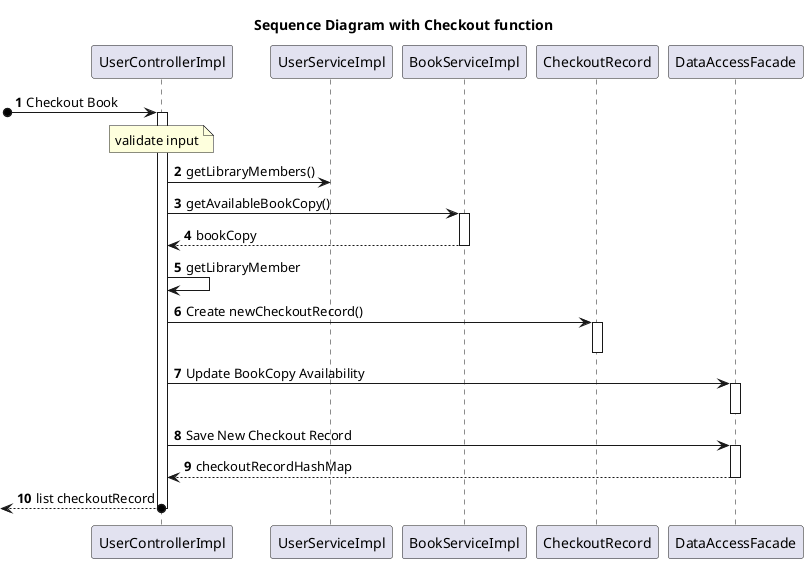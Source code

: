 @startuml

title Sequence Diagram with Checkout function

autonumber

participant "UserControllerImpl" as uc
participant "UserServiceImpl" as us
participant "BookServiceImpl" as bs
participant "CheckoutRecord" as cr
participant "DataAccessFacade" as da

[o-> uc++: Checkout Book

note over uc: validate input
uc -> us: getLibraryMembers()
uc -> bs++: getAvailableBookCopy()
return bookCopy

uc -> uc: getLibraryMember

uc -> cr++: Create newCheckoutRecord()
deactivate cr

uc -> da++: Update BookCopy Availability
deactivate da

uc -> da++: Save New Checkout Record
return checkoutRecordHashMap

return list checkoutRecord

@enduml